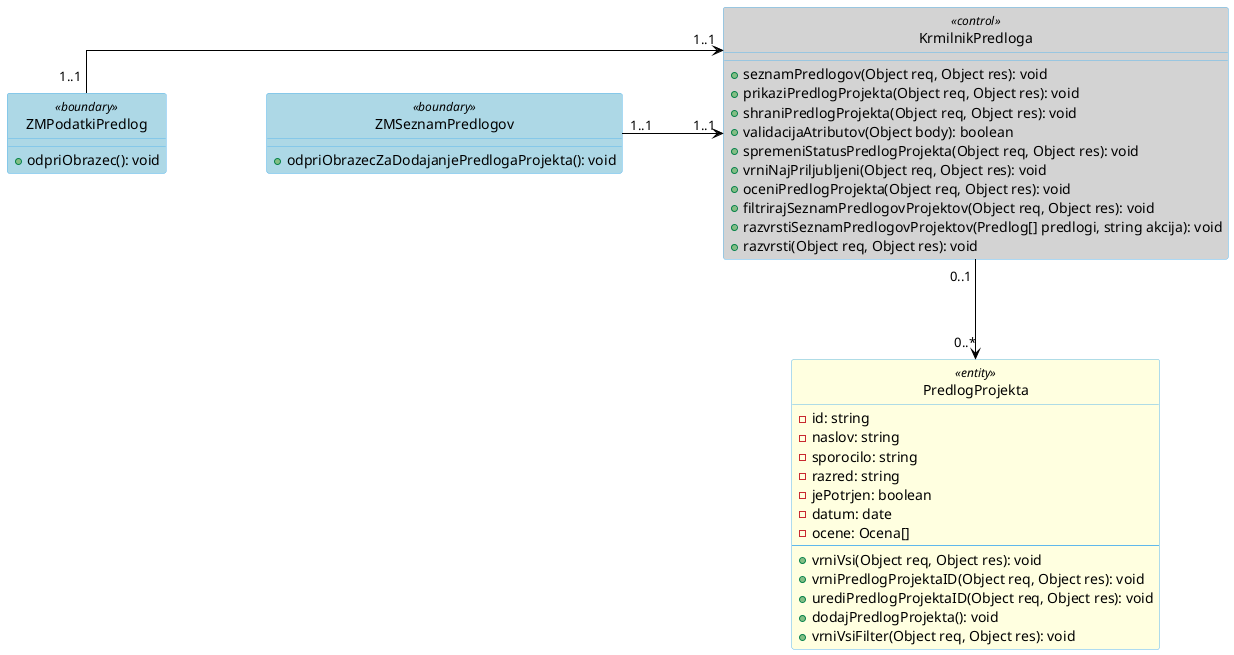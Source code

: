@startuml
skinparam Class {
  backgroundColor white
  borderColor #5FB8EC
  arrowColor black
}
skinparam linetype ortho
skinparam backgroundcolor transparent
skinparam nodesep 100
skinparam ranksep 100
hide circle



Class "ZMPodatkiPredlog" as ZMPodatkiPredlog <<boundary>> #lightBlue {
 +odpriObrazec(): void
}

Class "ZMSeznamPredlogov" as ZMSeznamPredlogov <<boundary>> #lightBlue {
  +odpriObrazecZaDodajanjePredlogaProjekta(): void
}

Class "KrmilnikPredloga" as KrmilnikPredloga <<control>> #lightGray {
  +seznamPredlogov(Object req, Object res): void
  +prikaziPredlogProjekta(Object req, Object res): void
  +shraniPredlogProjekta(Object req, Object res): void
  +validacijaAtributov(Object body): boolean
  +spremeniStatusPredlogProjekta(Object req, Object res): void
  +vrniNajPriljubljeni(Object req, Object res): void
  +oceniPredlogProjekta(Object req, Object res): void
  +filtrirajSeznamPredlogovProjektov(Object req, Object res): void
  +razvrstiSeznamPredlogovProjektov(Predlog[] predlogi, string akcija): void
  +razvrsti(Object req, Object res): void
}

Class "PredlogProjekta" as PredlogProjekta <<entity>> #lightYellow {
  -id: string
  -naslov: string
  -sporocilo: string
  -razred: string
  -jePotrjen: boolean
  -datum: date
  -ocene: Ocena[]
  --
  +vrniVsi(Object req, Object res): void
  +vrniPredlogProjektaID(Object req, Object res): void
  +urediPredlogProjektaID(Object req, Object res): void
  +dodajPredlogProjekta(): void
  +vrniVsiFilter(Object req, Object res): void
}

ZMPodatkiPredlog "1..1 " -right-> " 1..1" KrmilnikPredloga
ZMSeznamPredlogov "1..1 " -right-> " 1..1" KrmilnikPredloga
KrmilnikPredloga "0..1 " -down-> " 0..*" PredlogProjekta
@enduml